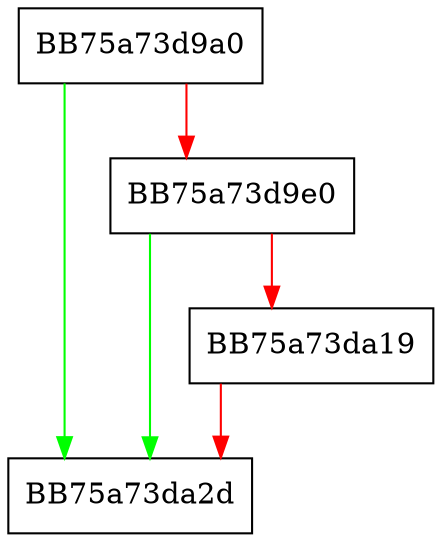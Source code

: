 digraph Init {
  node [shape="box"];
  graph [splines=ortho];
  BB75a73d9a0 -> BB75a73da2d [color="green"];
  BB75a73d9a0 -> BB75a73d9e0 [color="red"];
  BB75a73d9e0 -> BB75a73da2d [color="green"];
  BB75a73d9e0 -> BB75a73da19 [color="red"];
  BB75a73da19 -> BB75a73da2d [color="red"];
}